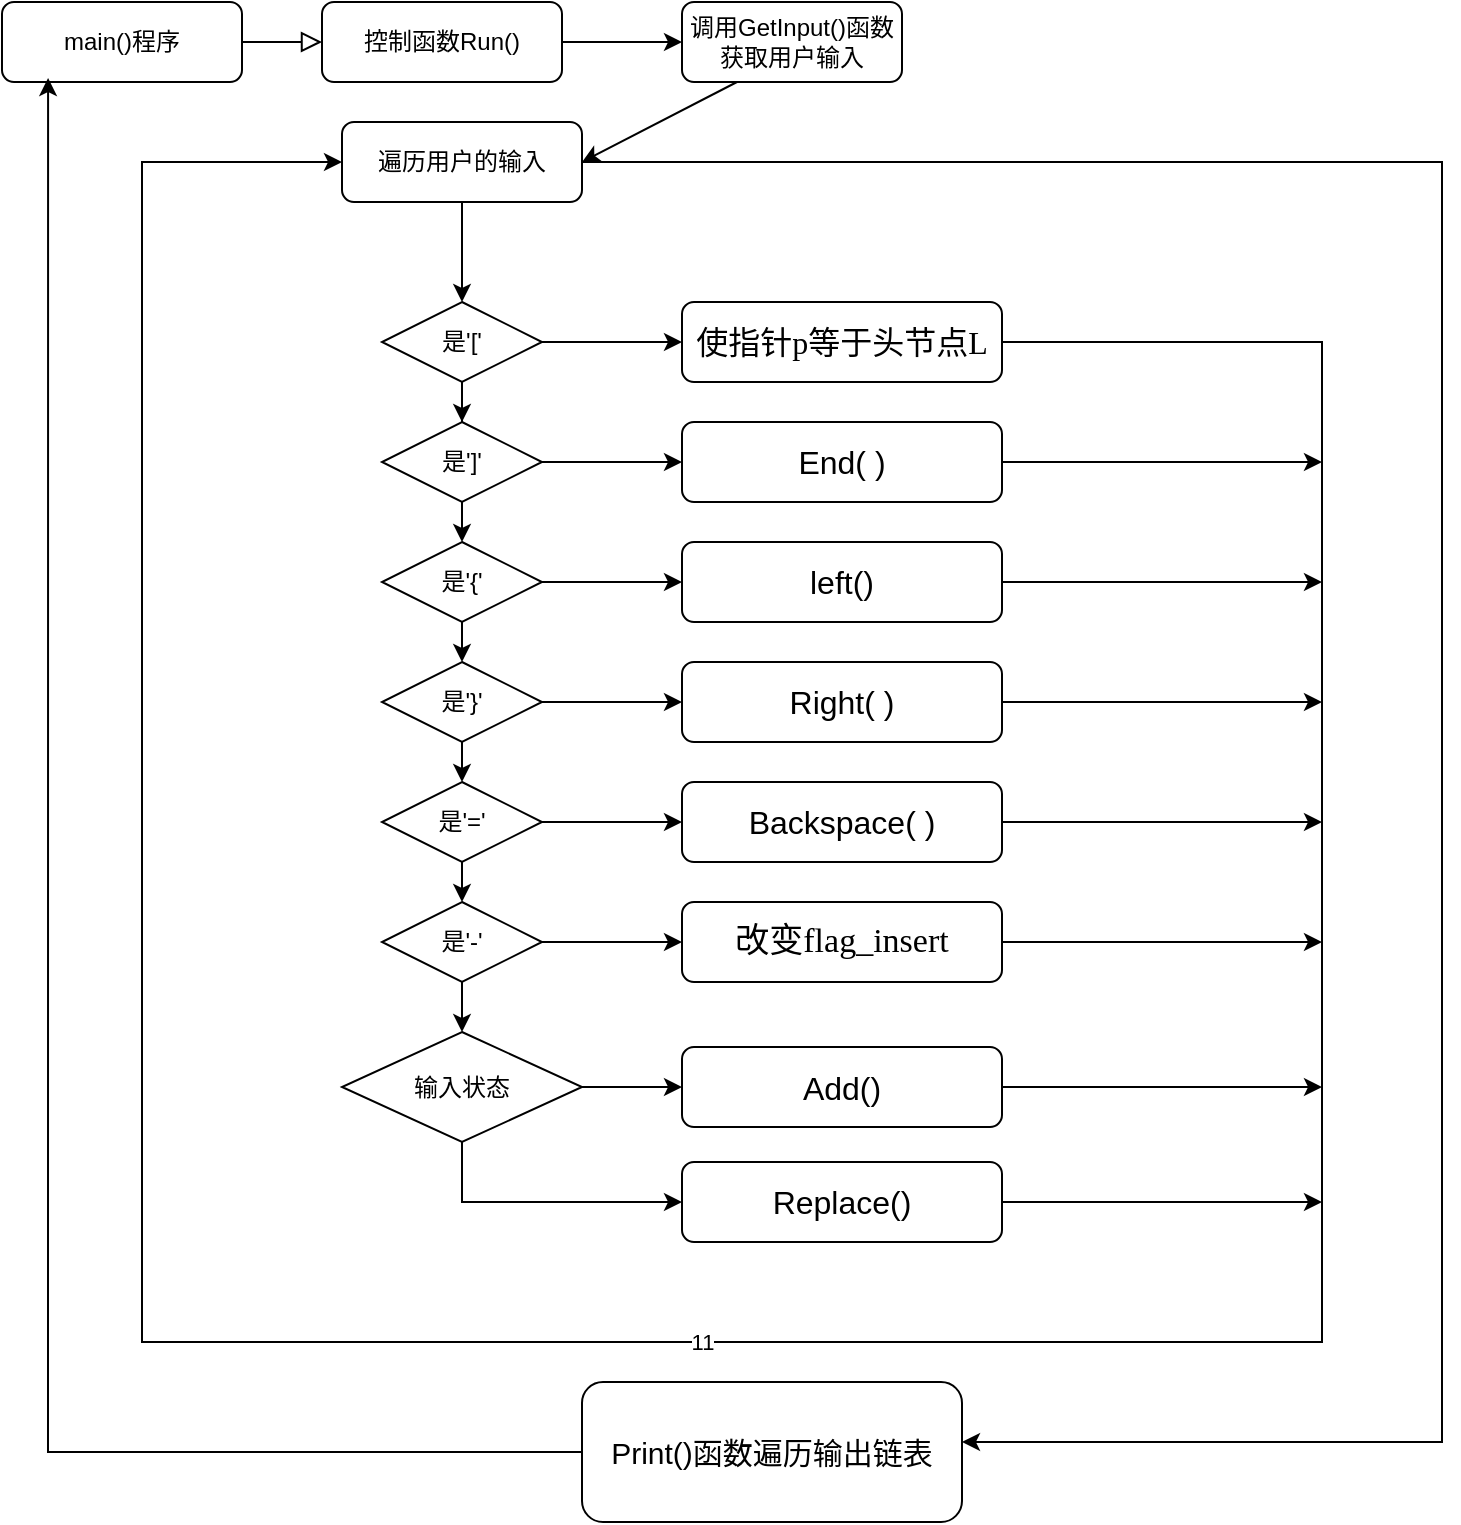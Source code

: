 <mxfile version="24.2.5" type="github">
  <diagram id="C5RBs43oDa-KdzZeNtuy" name="Page-1">
    <mxGraphModel dx="1878" dy="785" grid="1" gridSize="10" guides="1" tooltips="1" connect="1" arrows="1" fold="1" page="1" pageScale="1" pageWidth="827" pageHeight="1169" math="0" shadow="0">
      <root>
        <mxCell id="WIyWlLk6GJQsqaUBKTNV-0" />
        <mxCell id="WIyWlLk6GJQsqaUBKTNV-1" parent="WIyWlLk6GJQsqaUBKTNV-0" />
        <mxCell id="WIyWlLk6GJQsqaUBKTNV-2" value="" style="rounded=0;html=1;jettySize=auto;orthogonalLoop=1;fontSize=11;endArrow=block;endFill=0;endSize=8;strokeWidth=1;shadow=0;labelBackgroundColor=none;edgeStyle=orthogonalEdgeStyle;" parent="WIyWlLk6GJQsqaUBKTNV-1" source="WIyWlLk6GJQsqaUBKTNV-3" target="WIyWlLk6GJQsqaUBKTNV-7" edge="1">
          <mxGeometry relative="1" as="geometry">
            <mxPoint x="220" y="170" as="targetPoint" />
          </mxGeometry>
        </mxCell>
        <mxCell id="WIyWlLk6GJQsqaUBKTNV-3" value="main()程序" style="rounded=1;whiteSpace=wrap;html=1;fontSize=12;glass=0;strokeWidth=1;shadow=0;" parent="WIyWlLk6GJQsqaUBKTNV-1" vertex="1">
          <mxGeometry x="30" y="50" width="120" height="40" as="geometry" />
        </mxCell>
        <mxCell id="WIyWlLk6GJQsqaUBKTNV-7" value="控制函数Run()" style="rounded=1;whiteSpace=wrap;html=1;fontSize=12;glass=0;strokeWidth=1;shadow=0;" parent="WIyWlLk6GJQsqaUBKTNV-1" vertex="1">
          <mxGeometry x="190" y="50" width="120" height="40" as="geometry" />
        </mxCell>
        <mxCell id="-WmeRdPS12so6M__PIqW-0" value="调用GetInput()函数获取用户输入" style="rounded=1;whiteSpace=wrap;html=1;" vertex="1" parent="WIyWlLk6GJQsqaUBKTNV-1">
          <mxGeometry x="370" y="50" width="110" height="40" as="geometry" />
        </mxCell>
        <mxCell id="-WmeRdPS12so6M__PIqW-2" value="" style="endArrow=classic;html=1;rounded=0;exitX=1;exitY=0.5;exitDx=0;exitDy=0;entryX=0;entryY=0.5;entryDx=0;entryDy=0;" edge="1" parent="WIyWlLk6GJQsqaUBKTNV-1" source="WIyWlLk6GJQsqaUBKTNV-7" target="-WmeRdPS12so6M__PIqW-0">
          <mxGeometry width="50" height="50" relative="1" as="geometry">
            <mxPoint x="390" y="410" as="sourcePoint" />
            <mxPoint x="440" y="360" as="targetPoint" />
          </mxGeometry>
        </mxCell>
        <mxCell id="-WmeRdPS12so6M__PIqW-30" style="edgeStyle=orthogonalEdgeStyle;rounded=0;orthogonalLoop=1;jettySize=auto;html=1;entryX=0.5;entryY=0;entryDx=0;entryDy=0;" edge="1" parent="WIyWlLk6GJQsqaUBKTNV-1" source="-WmeRdPS12so6M__PIqW-3" target="-WmeRdPS12so6M__PIqW-15">
          <mxGeometry relative="1" as="geometry">
            <mxPoint x="260" y="190" as="targetPoint" />
          </mxGeometry>
        </mxCell>
        <mxCell id="-WmeRdPS12so6M__PIqW-55" value="" style="edgeStyle=orthogonalEdgeStyle;rounded=0;orthogonalLoop=1;jettySize=auto;html=1;" edge="1" parent="WIyWlLk6GJQsqaUBKTNV-1" source="-WmeRdPS12so6M__PIqW-3" target="-WmeRdPS12so6M__PIqW-54">
          <mxGeometry relative="1" as="geometry">
            <Array as="points">
              <mxPoint x="750" y="130" />
              <mxPoint x="750" y="770" />
            </Array>
          </mxGeometry>
        </mxCell>
        <mxCell id="-WmeRdPS12so6M__PIqW-3" value="遍历用户的输入" style="rounded=1;whiteSpace=wrap;html=1;" vertex="1" parent="WIyWlLk6GJQsqaUBKTNV-1">
          <mxGeometry x="200" y="110" width="120" height="40" as="geometry" />
        </mxCell>
        <mxCell id="-WmeRdPS12so6M__PIqW-4" value="" style="endArrow=classic;html=1;rounded=0;entryX=1;entryY=0.5;entryDx=0;entryDy=0;exitX=0.25;exitY=1;exitDx=0;exitDy=0;" edge="1" parent="WIyWlLk6GJQsqaUBKTNV-1" source="-WmeRdPS12so6M__PIqW-0" target="-WmeRdPS12so6M__PIqW-3">
          <mxGeometry width="50" height="50" relative="1" as="geometry">
            <mxPoint x="390" y="410" as="sourcePoint" />
            <mxPoint x="440" y="360" as="targetPoint" />
          </mxGeometry>
        </mxCell>
        <mxCell id="-WmeRdPS12so6M__PIqW-17" style="edgeStyle=orthogonalEdgeStyle;rounded=0;orthogonalLoop=1;jettySize=auto;html=1;exitX=0.5;exitY=1;exitDx=0;exitDy=0;entryX=0.5;entryY=0;entryDx=0;entryDy=0;" edge="1" parent="WIyWlLk6GJQsqaUBKTNV-1" source="-WmeRdPS12so6M__PIqW-6" target="-WmeRdPS12so6M__PIqW-9">
          <mxGeometry relative="1" as="geometry" />
        </mxCell>
        <mxCell id="-WmeRdPS12so6M__PIqW-32" style="edgeStyle=orthogonalEdgeStyle;rounded=0;orthogonalLoop=1;jettySize=auto;html=1;exitX=1;exitY=0.5;exitDx=0;exitDy=0;entryX=0;entryY=0.5;entryDx=0;entryDy=0;" edge="1" parent="WIyWlLk6GJQsqaUBKTNV-1" source="-WmeRdPS12so6M__PIqW-6" target="-WmeRdPS12so6M__PIqW-22">
          <mxGeometry relative="1" as="geometry" />
        </mxCell>
        <mxCell id="-WmeRdPS12so6M__PIqW-6" value="是&#39;]&#39;" style="rhombus;whiteSpace=wrap;html=1;" vertex="1" parent="WIyWlLk6GJQsqaUBKTNV-1">
          <mxGeometry x="220" y="260" width="80" height="40" as="geometry" />
        </mxCell>
        <mxCell id="-WmeRdPS12so6M__PIqW-7" style="edgeStyle=orthogonalEdgeStyle;rounded=0;orthogonalLoop=1;jettySize=auto;html=1;exitX=0.5;exitY=1;exitDx=0;exitDy=0;" edge="1" parent="WIyWlLk6GJQsqaUBKTNV-1" source="-WmeRdPS12so6M__PIqW-6" target="-WmeRdPS12so6M__PIqW-6">
          <mxGeometry relative="1" as="geometry" />
        </mxCell>
        <mxCell id="-WmeRdPS12so6M__PIqW-8" style="edgeStyle=orthogonalEdgeStyle;rounded=0;orthogonalLoop=1;jettySize=auto;html=1;exitX=0.5;exitY=1;exitDx=0;exitDy=0;" edge="1" parent="WIyWlLk6GJQsqaUBKTNV-1" source="-WmeRdPS12so6M__PIqW-6" target="-WmeRdPS12so6M__PIqW-6">
          <mxGeometry relative="1" as="geometry" />
        </mxCell>
        <mxCell id="-WmeRdPS12so6M__PIqW-18" style="edgeStyle=orthogonalEdgeStyle;rounded=0;orthogonalLoop=1;jettySize=auto;html=1;exitX=0.5;exitY=1;exitDx=0;exitDy=0;entryX=0.5;entryY=0;entryDx=0;entryDy=0;" edge="1" parent="WIyWlLk6GJQsqaUBKTNV-1" source="-WmeRdPS12so6M__PIqW-9" target="-WmeRdPS12so6M__PIqW-10">
          <mxGeometry relative="1" as="geometry" />
        </mxCell>
        <mxCell id="-WmeRdPS12so6M__PIqW-33" style="edgeStyle=orthogonalEdgeStyle;rounded=0;orthogonalLoop=1;jettySize=auto;html=1;entryX=0;entryY=0.5;entryDx=0;entryDy=0;" edge="1" parent="WIyWlLk6GJQsqaUBKTNV-1" source="-WmeRdPS12so6M__PIqW-9" target="-WmeRdPS12so6M__PIqW-23">
          <mxGeometry relative="1" as="geometry" />
        </mxCell>
        <mxCell id="-WmeRdPS12so6M__PIqW-9" value="是&#39;{&#39;" style="rhombus;whiteSpace=wrap;html=1;" vertex="1" parent="WIyWlLk6GJQsqaUBKTNV-1">
          <mxGeometry x="220" y="320" width="80" height="40" as="geometry" />
        </mxCell>
        <mxCell id="-WmeRdPS12so6M__PIqW-19" style="edgeStyle=orthogonalEdgeStyle;rounded=0;orthogonalLoop=1;jettySize=auto;html=1;exitX=0.5;exitY=1;exitDx=0;exitDy=0;entryX=0.5;entryY=0;entryDx=0;entryDy=0;" edge="1" parent="WIyWlLk6GJQsqaUBKTNV-1" source="-WmeRdPS12so6M__PIqW-10" target="-WmeRdPS12so6M__PIqW-11">
          <mxGeometry relative="1" as="geometry" />
        </mxCell>
        <mxCell id="-WmeRdPS12so6M__PIqW-34" style="edgeStyle=orthogonalEdgeStyle;rounded=0;orthogonalLoop=1;jettySize=auto;html=1;entryX=0;entryY=0.5;entryDx=0;entryDy=0;" edge="1" parent="WIyWlLk6GJQsqaUBKTNV-1" source="-WmeRdPS12so6M__PIqW-10" target="-WmeRdPS12so6M__PIqW-24">
          <mxGeometry relative="1" as="geometry" />
        </mxCell>
        <mxCell id="-WmeRdPS12so6M__PIqW-10" value="是&#39;}&#39;" style="rhombus;whiteSpace=wrap;html=1;" vertex="1" parent="WIyWlLk6GJQsqaUBKTNV-1">
          <mxGeometry x="220" y="380" width="80" height="40" as="geometry" />
        </mxCell>
        <mxCell id="-WmeRdPS12so6M__PIqW-20" style="edgeStyle=orthogonalEdgeStyle;rounded=0;orthogonalLoop=1;jettySize=auto;html=1;exitX=0.5;exitY=1;exitDx=0;exitDy=0;entryX=0.5;entryY=0;entryDx=0;entryDy=0;" edge="1" parent="WIyWlLk6GJQsqaUBKTNV-1" source="-WmeRdPS12so6M__PIqW-11" target="-WmeRdPS12so6M__PIqW-13">
          <mxGeometry relative="1" as="geometry" />
        </mxCell>
        <mxCell id="-WmeRdPS12so6M__PIqW-35" style="edgeStyle=orthogonalEdgeStyle;rounded=0;orthogonalLoop=1;jettySize=auto;html=1;" edge="1" parent="WIyWlLk6GJQsqaUBKTNV-1" source="-WmeRdPS12so6M__PIqW-11" target="-WmeRdPS12so6M__PIqW-25">
          <mxGeometry relative="1" as="geometry" />
        </mxCell>
        <mxCell id="-WmeRdPS12so6M__PIqW-11" value="是&#39;=&#39;" style="rhombus;whiteSpace=wrap;html=1;" vertex="1" parent="WIyWlLk6GJQsqaUBKTNV-1">
          <mxGeometry x="220" y="440" width="80" height="40" as="geometry" />
        </mxCell>
        <mxCell id="-WmeRdPS12so6M__PIqW-28" value="" style="edgeStyle=orthogonalEdgeStyle;rounded=0;orthogonalLoop=1;jettySize=auto;html=1;" edge="1" parent="WIyWlLk6GJQsqaUBKTNV-1" source="-WmeRdPS12so6M__PIqW-13" target="-WmeRdPS12so6M__PIqW-27">
          <mxGeometry relative="1" as="geometry" />
        </mxCell>
        <mxCell id="-WmeRdPS12so6M__PIqW-36" style="edgeStyle=orthogonalEdgeStyle;rounded=0;orthogonalLoop=1;jettySize=auto;html=1;" edge="1" parent="WIyWlLk6GJQsqaUBKTNV-1" source="-WmeRdPS12so6M__PIqW-13" target="-WmeRdPS12so6M__PIqW-26">
          <mxGeometry relative="1" as="geometry" />
        </mxCell>
        <mxCell id="-WmeRdPS12so6M__PIqW-13" value="是&#39;-&#39;" style="rhombus;whiteSpace=wrap;html=1;" vertex="1" parent="WIyWlLk6GJQsqaUBKTNV-1">
          <mxGeometry x="220" y="500" width="80" height="40" as="geometry" />
        </mxCell>
        <mxCell id="-WmeRdPS12so6M__PIqW-16" style="edgeStyle=orthogonalEdgeStyle;rounded=0;orthogonalLoop=1;jettySize=auto;html=1;" edge="1" parent="WIyWlLk6GJQsqaUBKTNV-1" source="-WmeRdPS12so6M__PIqW-15" target="-WmeRdPS12so6M__PIqW-6">
          <mxGeometry relative="1" as="geometry" />
        </mxCell>
        <mxCell id="-WmeRdPS12so6M__PIqW-31" style="edgeStyle=orthogonalEdgeStyle;rounded=0;orthogonalLoop=1;jettySize=auto;html=1;exitX=1;exitY=0.5;exitDx=0;exitDy=0;entryX=0;entryY=0.5;entryDx=0;entryDy=0;" edge="1" parent="WIyWlLk6GJQsqaUBKTNV-1" source="-WmeRdPS12so6M__PIqW-15" target="-WmeRdPS12so6M__PIqW-21">
          <mxGeometry relative="1" as="geometry" />
        </mxCell>
        <mxCell id="-WmeRdPS12so6M__PIqW-15" value="是&#39;[&#39;" style="rhombus;whiteSpace=wrap;html=1;" vertex="1" parent="WIyWlLk6GJQsqaUBKTNV-1">
          <mxGeometry x="220" y="200" width="80" height="40" as="geometry" />
        </mxCell>
        <mxCell id="-WmeRdPS12so6M__PIqW-45" value="11" style="edgeStyle=orthogonalEdgeStyle;rounded=0;orthogonalLoop=1;jettySize=auto;html=1;exitX=1;exitY=0.5;exitDx=0;exitDy=0;entryX=0;entryY=0.5;entryDx=0;entryDy=0;" edge="1" parent="WIyWlLk6GJQsqaUBKTNV-1" source="-WmeRdPS12so6M__PIqW-21" target="-WmeRdPS12so6M__PIqW-3">
          <mxGeometry relative="1" as="geometry">
            <Array as="points">
              <mxPoint x="690" y="220" />
              <mxPoint x="690" y="720" />
              <mxPoint x="100" y="720" />
              <mxPoint x="100" y="130" />
            </Array>
          </mxGeometry>
        </mxCell>
        <mxCell id="-WmeRdPS12so6M__PIqW-21" value="&lt;span style=&quot;font-size:12.0pt;font-family:华文宋体;&lt;br/&gt;mso-bidi-font-family:宋体;mso-font-kerning:0pt;mso-ansi-language:EN-US;&lt;br/&gt;mso-fareast-language:ZH-CN;mso-bidi-language:AR-SA&quot;&gt;使指针&lt;span lang=&quot;EN-US&quot;&gt;p&lt;/span&gt;等于头节点&lt;span lang=&quot;EN-US&quot;&gt;L&lt;/span&gt;&lt;/span&gt;" style="rounded=1;whiteSpace=wrap;html=1;" vertex="1" parent="WIyWlLk6GJQsqaUBKTNV-1">
          <mxGeometry x="370" y="200" width="160" height="40" as="geometry" />
        </mxCell>
        <mxCell id="-WmeRdPS12so6M__PIqW-47" style="edgeStyle=orthogonalEdgeStyle;rounded=0;orthogonalLoop=1;jettySize=auto;html=1;" edge="1" parent="WIyWlLk6GJQsqaUBKTNV-1" source="-WmeRdPS12so6M__PIqW-22">
          <mxGeometry relative="1" as="geometry">
            <mxPoint x="690" y="280" as="targetPoint" />
          </mxGeometry>
        </mxCell>
        <mxCell id="-WmeRdPS12so6M__PIqW-22" value="&lt;span style=&quot;font-size:12.0pt;font-family:&lt;br/&gt;华文宋体;mso-bidi-font-family:宋体;mso-font-kerning:0pt;mso-ansi-language:EN-US;&lt;br/&gt;mso-fareast-language:ZH-CN;mso-bidi-language:AR-SA&quot; lang=&quot;EN-US&quot;&gt;End( )&lt;/span&gt;" style="rounded=1;whiteSpace=wrap;html=1;" vertex="1" parent="WIyWlLk6GJQsqaUBKTNV-1">
          <mxGeometry x="370" y="260" width="160" height="40" as="geometry" />
        </mxCell>
        <mxCell id="-WmeRdPS12so6M__PIqW-48" style="edgeStyle=orthogonalEdgeStyle;rounded=0;orthogonalLoop=1;jettySize=auto;html=1;exitX=1;exitY=0.5;exitDx=0;exitDy=0;" edge="1" parent="WIyWlLk6GJQsqaUBKTNV-1" source="-WmeRdPS12so6M__PIqW-23">
          <mxGeometry relative="1" as="geometry">
            <mxPoint x="690" y="340" as="targetPoint" />
          </mxGeometry>
        </mxCell>
        <mxCell id="-WmeRdPS12so6M__PIqW-23" value="&lt;span style=&quot;font-size:12.0pt;font-family:&lt;br/&gt;华文宋体;mso-bidi-font-family:宋体;mso-font-kerning:0pt;mso-ansi-language:EN-US;&lt;br/&gt;mso-fareast-language:ZH-CN;mso-bidi-language:AR-SA&quot; lang=&quot;EN-US&quot;&gt;left()&lt;/span&gt;" style="rounded=1;whiteSpace=wrap;html=1;" vertex="1" parent="WIyWlLk6GJQsqaUBKTNV-1">
          <mxGeometry x="370" y="320" width="160" height="40" as="geometry" />
        </mxCell>
        <mxCell id="-WmeRdPS12so6M__PIqW-49" style="edgeStyle=orthogonalEdgeStyle;rounded=0;orthogonalLoop=1;jettySize=auto;html=1;" edge="1" parent="WIyWlLk6GJQsqaUBKTNV-1" source="-WmeRdPS12so6M__PIqW-24">
          <mxGeometry relative="1" as="geometry">
            <mxPoint x="690" y="400" as="targetPoint" />
          </mxGeometry>
        </mxCell>
        <mxCell id="-WmeRdPS12so6M__PIqW-24" value="&lt;span style=&quot;font-size:12.0pt;font-family:&lt;br/&gt;华文宋体;mso-bidi-font-family:宋体;mso-font-kerning:0pt;mso-ansi-language:EN-US;&lt;br/&gt;mso-fareast-language:ZH-CN;mso-bidi-language:AR-SA&quot; lang=&quot;EN-US&quot;&gt;Right( )&lt;/span&gt;" style="rounded=1;whiteSpace=wrap;html=1;" vertex="1" parent="WIyWlLk6GJQsqaUBKTNV-1">
          <mxGeometry x="370" y="380" width="160" height="40" as="geometry" />
        </mxCell>
        <mxCell id="-WmeRdPS12so6M__PIqW-50" style="edgeStyle=orthogonalEdgeStyle;rounded=0;orthogonalLoop=1;jettySize=auto;html=1;" edge="1" parent="WIyWlLk6GJQsqaUBKTNV-1" source="-WmeRdPS12so6M__PIqW-25">
          <mxGeometry relative="1" as="geometry">
            <mxPoint x="690" y="460" as="targetPoint" />
          </mxGeometry>
        </mxCell>
        <mxCell id="-WmeRdPS12so6M__PIqW-25" value="&lt;span style=&quot;font-size:12.0pt;font-family:&lt;br/&gt;华文宋体;mso-bidi-font-family:宋体;mso-font-kerning:0pt;mso-ansi-language:EN-US;&lt;br/&gt;mso-fareast-language:ZH-CN;mso-bidi-language:AR-SA&quot; lang=&quot;EN-US&quot;&gt;Backspace( )&lt;/span&gt;" style="rounded=1;whiteSpace=wrap;html=1;" vertex="1" parent="WIyWlLk6GJQsqaUBKTNV-1">
          <mxGeometry x="370" y="440" width="160" height="40" as="geometry" />
        </mxCell>
        <mxCell id="-WmeRdPS12so6M__PIqW-51" style="edgeStyle=orthogonalEdgeStyle;rounded=0;orthogonalLoop=1;jettySize=auto;html=1;" edge="1" parent="WIyWlLk6GJQsqaUBKTNV-1" source="-WmeRdPS12so6M__PIqW-26">
          <mxGeometry relative="1" as="geometry">
            <mxPoint x="690" y="520" as="targetPoint" />
          </mxGeometry>
        </mxCell>
        <mxCell id="-WmeRdPS12so6M__PIqW-26" value="&lt;span style=&quot;font-size: 17px; font-family: 华文宋体;&quot;&gt;改变&lt;span lang=&quot;EN-US&quot;&gt;flag_insert&lt;/span&gt;&lt;/span&gt;" style="rounded=1;whiteSpace=wrap;html=1;" vertex="1" parent="WIyWlLk6GJQsqaUBKTNV-1">
          <mxGeometry x="370" y="500" width="160" height="40" as="geometry" />
        </mxCell>
        <mxCell id="-WmeRdPS12so6M__PIqW-41" style="edgeStyle=orthogonalEdgeStyle;rounded=0;orthogonalLoop=1;jettySize=auto;html=1;entryX=0;entryY=0.5;entryDx=0;entryDy=0;" edge="1" parent="WIyWlLk6GJQsqaUBKTNV-1" source="-WmeRdPS12so6M__PIqW-27" target="-WmeRdPS12so6M__PIqW-40">
          <mxGeometry relative="1" as="geometry" />
        </mxCell>
        <mxCell id="-WmeRdPS12so6M__PIqW-44" style="edgeStyle=orthogonalEdgeStyle;rounded=0;orthogonalLoop=1;jettySize=auto;html=1;exitX=0.5;exitY=1;exitDx=0;exitDy=0;entryX=0;entryY=0.5;entryDx=0;entryDy=0;" edge="1" parent="WIyWlLk6GJQsqaUBKTNV-1" source="-WmeRdPS12so6M__PIqW-27" target="-WmeRdPS12so6M__PIqW-42">
          <mxGeometry relative="1" as="geometry" />
        </mxCell>
        <mxCell id="-WmeRdPS12so6M__PIqW-27" value="输入状态" style="rhombus;whiteSpace=wrap;html=1;" vertex="1" parent="WIyWlLk6GJQsqaUBKTNV-1">
          <mxGeometry x="200" y="565" width="120" height="55" as="geometry" />
        </mxCell>
        <mxCell id="-WmeRdPS12so6M__PIqW-52" style="edgeStyle=orthogonalEdgeStyle;rounded=0;orthogonalLoop=1;jettySize=auto;html=1;" edge="1" parent="WIyWlLk6GJQsqaUBKTNV-1" source="-WmeRdPS12so6M__PIqW-40">
          <mxGeometry relative="1" as="geometry">
            <mxPoint x="690" y="592.5" as="targetPoint" />
          </mxGeometry>
        </mxCell>
        <mxCell id="-WmeRdPS12so6M__PIqW-40" value="&lt;span style=&quot;font-size:12.0pt;font-family:&lt;br/&gt;华文宋体;mso-bidi-font-family:宋体;mso-font-kerning:0pt;mso-ansi-language:EN-US;&lt;br/&gt;mso-fareast-language:ZH-CN;mso-bidi-language:AR-SA&quot; lang=&quot;EN-US&quot;&gt;Add()&lt;/span&gt;" style="rounded=1;whiteSpace=wrap;html=1;" vertex="1" parent="WIyWlLk6GJQsqaUBKTNV-1">
          <mxGeometry x="370" y="572.5" width="160" height="40" as="geometry" />
        </mxCell>
        <mxCell id="-WmeRdPS12so6M__PIqW-53" style="edgeStyle=orthogonalEdgeStyle;rounded=0;orthogonalLoop=1;jettySize=auto;html=1;" edge="1" parent="WIyWlLk6GJQsqaUBKTNV-1" source="-WmeRdPS12so6M__PIqW-42">
          <mxGeometry relative="1" as="geometry">
            <mxPoint x="690" y="650" as="targetPoint" />
          </mxGeometry>
        </mxCell>
        <mxCell id="-WmeRdPS12so6M__PIqW-42" value="&lt;span style=&quot;font-size:12.0pt;font-family:&lt;br/&gt;华文宋体;mso-bidi-font-family:宋体;mso-font-kerning:0pt;mso-ansi-language:EN-US;&lt;br/&gt;mso-fareast-language:ZH-CN;mso-bidi-language:AR-SA&quot; lang=&quot;EN-US&quot;&gt;Replace()&lt;/span&gt;" style="rounded=1;whiteSpace=wrap;html=1;" vertex="1" parent="WIyWlLk6GJQsqaUBKTNV-1">
          <mxGeometry x="370" y="630" width="160" height="40" as="geometry" />
        </mxCell>
        <mxCell id="-WmeRdPS12so6M__PIqW-54" value="&lt;font style=&quot;font-size: 15px;&quot;&gt;Print()函数遍历输出链表&lt;/font&gt;" style="whiteSpace=wrap;html=1;rounded=1;" vertex="1" parent="WIyWlLk6GJQsqaUBKTNV-1">
          <mxGeometry x="320" y="740" width="190" height="70" as="geometry" />
        </mxCell>
        <mxCell id="-WmeRdPS12so6M__PIqW-59" style="edgeStyle=orthogonalEdgeStyle;rounded=0;orthogonalLoop=1;jettySize=auto;html=1;entryX=0.192;entryY=0.95;entryDx=0;entryDy=0;entryPerimeter=0;" edge="1" parent="WIyWlLk6GJQsqaUBKTNV-1" source="-WmeRdPS12so6M__PIqW-54" target="WIyWlLk6GJQsqaUBKTNV-3">
          <mxGeometry relative="1" as="geometry" />
        </mxCell>
      </root>
    </mxGraphModel>
  </diagram>
</mxfile>
